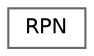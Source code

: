 digraph "Graphical Class Hierarchy"
{
 // LATEX_PDF_SIZE
  bgcolor="transparent";
  edge [fontname=Helvetica,fontsize=10,labelfontname=Helvetica,labelfontsize=10];
  node [fontname=Helvetica,fontsize=10,shape=box,height=0.2,width=0.4];
  rankdir="LR";
  Node0 [id="Node000000",label="RPN",height=0.2,width=0.4,color="grey40", fillcolor="white", style="filled",URL="$dc/d44/struct_r_p_n.html",tooltip=" "];
}
